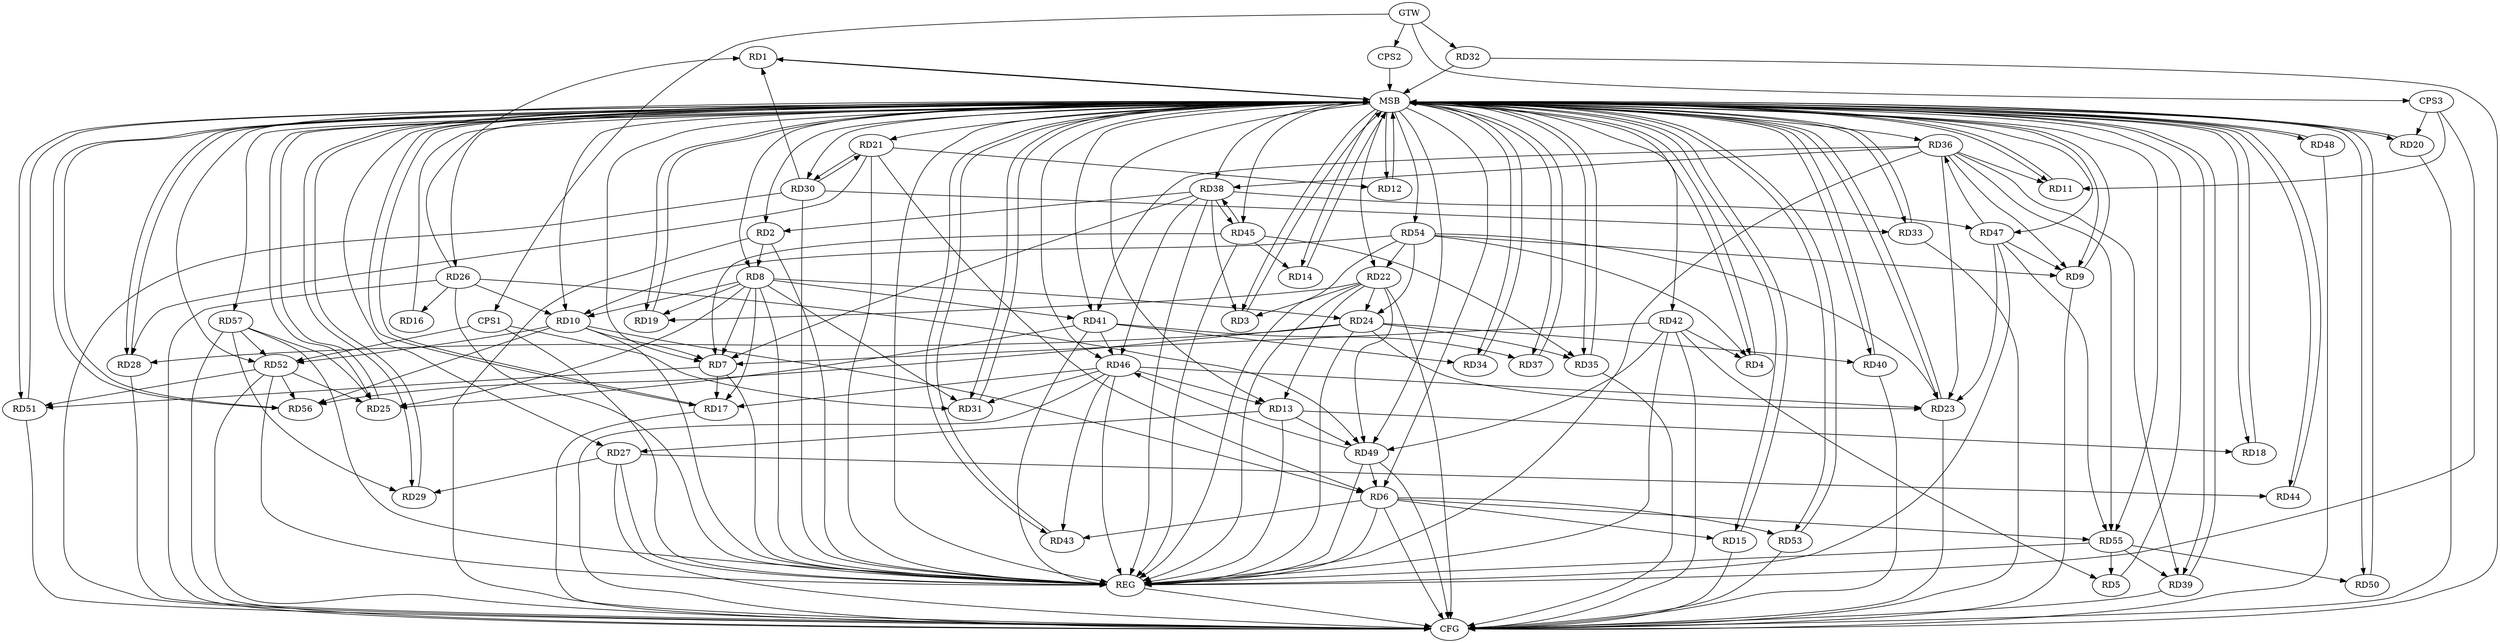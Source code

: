 strict digraph G {
  RD1 [ label="RD1" ];
  RD2 [ label="RD2" ];
  RD3 [ label="RD3" ];
  RD4 [ label="RD4" ];
  RD5 [ label="RD5" ];
  RD6 [ label="RD6" ];
  RD7 [ label="RD7" ];
  RD8 [ label="RD8" ];
  RD9 [ label="RD9" ];
  RD10 [ label="RD10" ];
  RD11 [ label="RD11" ];
  RD12 [ label="RD12" ];
  RD13 [ label="RD13" ];
  RD14 [ label="RD14" ];
  RD15 [ label="RD15" ];
  RD16 [ label="RD16" ];
  RD17 [ label="RD17" ];
  RD18 [ label="RD18" ];
  RD19 [ label="RD19" ];
  RD20 [ label="RD20" ];
  RD21 [ label="RD21" ];
  RD22 [ label="RD22" ];
  RD23 [ label="RD23" ];
  RD24 [ label="RD24" ];
  RD25 [ label="RD25" ];
  RD26 [ label="RD26" ];
  RD27 [ label="RD27" ];
  RD28 [ label="RD28" ];
  RD29 [ label="RD29" ];
  RD30 [ label="RD30" ];
  RD31 [ label="RD31" ];
  RD32 [ label="RD32" ];
  RD33 [ label="RD33" ];
  RD34 [ label="RD34" ];
  RD35 [ label="RD35" ];
  RD36 [ label="RD36" ];
  RD37 [ label="RD37" ];
  RD38 [ label="RD38" ];
  RD39 [ label="RD39" ];
  RD40 [ label="RD40" ];
  RD41 [ label="RD41" ];
  RD42 [ label="RD42" ];
  RD43 [ label="RD43" ];
  RD44 [ label="RD44" ];
  RD45 [ label="RD45" ];
  RD46 [ label="RD46" ];
  RD47 [ label="RD47" ];
  RD48 [ label="RD48" ];
  RD49 [ label="RD49" ];
  RD50 [ label="RD50" ];
  RD51 [ label="RD51" ];
  RD52 [ label="RD52" ];
  RD53 [ label="RD53" ];
  RD54 [ label="RD54" ];
  RD55 [ label="RD55" ];
  RD56 [ label="RD56" ];
  RD57 [ label="RD57" ];
  CPS1 [ label="CPS1" ];
  CPS2 [ label="CPS2" ];
  CPS3 [ label="CPS3" ];
  GTW [ label="GTW" ];
  REG [ label="REG" ];
  MSB [ label="MSB" ];
  CFG [ label="CFG" ];
  RD26 -> RD1;
  RD30 -> RD1;
  RD2 -> RD8;
  RD38 -> RD2;
  RD22 -> RD3;
  RD38 -> RD3;
  RD42 -> RD4;
  RD54 -> RD4;
  RD42 -> RD5;
  RD55 -> RD5;
  RD10 -> RD6;
  RD6 -> RD15;
  RD21 -> RD6;
  RD6 -> RD43;
  RD49 -> RD6;
  RD6 -> RD53;
  RD6 -> RD55;
  RD8 -> RD7;
  RD10 -> RD7;
  RD7 -> RD17;
  RD38 -> RD7;
  RD42 -> RD7;
  RD45 -> RD7;
  RD7 -> RD51;
  RD8 -> RD10;
  RD8 -> RD17;
  RD8 -> RD19;
  RD8 -> RD24;
  RD8 -> RD25;
  RD8 -> RD31;
  RD8 -> RD41;
  RD36 -> RD9;
  RD47 -> RD9;
  RD54 -> RD9;
  RD26 -> RD10;
  RD10 -> RD52;
  RD54 -> RD10;
  RD10 -> RD56;
  RD36 -> RD11;
  RD21 -> RD12;
  RD13 -> RD18;
  RD22 -> RD13;
  RD13 -> RD27;
  RD46 -> RD13;
  RD13 -> RD49;
  RD45 -> RD14;
  RD26 -> RD16;
  RD46 -> RD17;
  RD22 -> RD19;
  RD21 -> RD28;
  RD21 -> RD30;
  RD30 -> RD21;
  RD22 -> RD24;
  RD22 -> RD49;
  RD54 -> RD22;
  RD24 -> RD23;
  RD36 -> RD23;
  RD46 -> RD23;
  RD47 -> RD23;
  RD54 -> RD23;
  RD24 -> RD28;
  RD24 -> RD35;
  RD24 -> RD40;
  RD54 -> RD24;
  RD24 -> RD56;
  RD41 -> RD25;
  RD52 -> RD25;
  RD57 -> RD25;
  RD26 -> RD49;
  RD27 -> RD29;
  RD27 -> RD44;
  RD57 -> RD29;
  RD30 -> RD33;
  RD46 -> RD31;
  RD41 -> RD34;
  RD45 -> RD35;
  RD36 -> RD38;
  RD36 -> RD39;
  RD36 -> RD41;
  RD47 -> RD36;
  RD36 -> RD55;
  RD41 -> RD37;
  RD38 -> RD45;
  RD45 -> RD38;
  RD38 -> RD46;
  RD38 -> RD47;
  RD55 -> RD39;
  RD41 -> RD46;
  RD42 -> RD49;
  RD46 -> RD43;
  RD49 -> RD46;
  RD47 -> RD55;
  RD55 -> RD50;
  RD52 -> RD51;
  RD52 -> RD56;
  RD57 -> RD52;
  CPS1 -> RD31;
  CPS1 -> RD52;
  CPS3 -> RD20;
  CPS3 -> RD11;
  GTW -> RD32;
  GTW -> CPS1;
  GTW -> CPS2;
  GTW -> CPS3;
  RD2 -> REG;
  RD6 -> REG;
  RD7 -> REG;
  RD8 -> REG;
  RD10 -> REG;
  RD13 -> REG;
  RD21 -> REG;
  RD22 -> REG;
  RD24 -> REG;
  RD26 -> REG;
  RD27 -> REG;
  RD30 -> REG;
  RD36 -> REG;
  RD38 -> REG;
  RD41 -> REG;
  RD42 -> REG;
  RD45 -> REG;
  RD46 -> REG;
  RD47 -> REG;
  RD49 -> REG;
  RD52 -> REG;
  RD54 -> REG;
  RD55 -> REG;
  RD57 -> REG;
  CPS1 -> REG;
  CPS3 -> REG;
  RD1 -> MSB;
  MSB -> RD2;
  MSB -> RD17;
  MSB -> RD36;
  MSB -> RD43;
  MSB -> RD49;
  MSB -> REG;
  RD3 -> MSB;
  MSB -> RD9;
  MSB -> RD27;
  RD4 -> MSB;
  MSB -> RD6;
  MSB -> RD7;
  MSB -> RD10;
  MSB -> RD12;
  MSB -> RD25;
  MSB -> RD33;
  MSB -> RD40;
  MSB -> RD46;
  RD5 -> MSB;
  MSB -> RD4;
  MSB -> RD44;
  MSB -> RD55;
  MSB -> RD56;
  RD9 -> MSB;
  MSB -> RD8;
  MSB -> RD47;
  RD11 -> MSB;
  MSB -> RD14;
  MSB -> RD18;
  MSB -> RD23;
  MSB -> RD34;
  RD12 -> MSB;
  MSB -> RD29;
  MSB -> RD45;
  MSB -> RD52;
  MSB -> RD54;
  MSB -> RD57;
  RD14 -> MSB;
  MSB -> RD28;
  MSB -> RD30;
  MSB -> RD38;
  MSB -> RD42;
  RD15 -> MSB;
  MSB -> RD19;
  MSB -> RD26;
  MSB -> RD41;
  RD16 -> MSB;
  MSB -> RD20;
  RD17 -> MSB;
  MSB -> RD1;
  MSB -> RD13;
  MSB -> RD39;
  RD18 -> MSB;
  RD19 -> MSB;
  RD20 -> MSB;
  MSB -> RD11;
  MSB -> RD22;
  RD23 -> MSB;
  RD25 -> MSB;
  RD28 -> MSB;
  MSB -> RD21;
  MSB -> RD31;
  MSB -> RD50;
  RD29 -> MSB;
  RD31 -> MSB;
  RD32 -> MSB;
  MSB -> RD53;
  RD33 -> MSB;
  RD34 -> MSB;
  RD35 -> MSB;
  MSB -> RD37;
  RD37 -> MSB;
  RD39 -> MSB;
  RD40 -> MSB;
  RD43 -> MSB;
  MSB -> RD48;
  RD44 -> MSB;
  MSB -> RD51;
  RD48 -> MSB;
  RD50 -> MSB;
  MSB -> RD3;
  RD51 -> MSB;
  MSB -> RD15;
  MSB -> RD35;
  RD53 -> MSB;
  RD56 -> MSB;
  CPS2 -> MSB;
  RD6 -> CFG;
  RD27 -> CFG;
  RD28 -> CFG;
  RD2 -> CFG;
  RD32 -> CFG;
  RD53 -> CFG;
  RD15 -> CFG;
  RD40 -> CFG;
  RD49 -> CFG;
  RD39 -> CFG;
  RD30 -> CFG;
  RD46 -> CFG;
  RD20 -> CFG;
  RD9 -> CFG;
  RD35 -> CFG;
  RD33 -> CFG;
  RD48 -> CFG;
  RD17 -> CFG;
  RD42 -> CFG;
  RD23 -> CFG;
  RD22 -> CFG;
  RD57 -> CFG;
  RD26 -> CFG;
  RD52 -> CFG;
  RD51 -> CFG;
  REG -> CFG;
}
